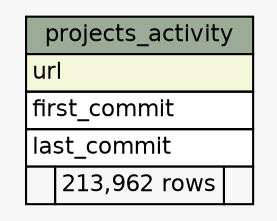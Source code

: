 // dot 2.20.2 on Linux 2.6.32-42-generic-pae
// SchemaSpy rev 590
digraph "projects_activity" {
  graph [
    rankdir="RL"
    bgcolor="#f7f7f7"
    nodesep="0.18"
    ranksep="0.46"
    fontname="Helvetica"
    fontsize="11"
  ];
  node [
    fontname="Helvetica"
    fontsize="11"
    shape="plaintext"
  ];
  edge [
    arrowsize="0.8"
  ];
  "projects_activity" [
    label=<
    <TABLE BORDER="0" CELLBORDER="1" CELLSPACING="0" BGCOLOR="#ffffff">
      <TR><TD COLSPAN="3" BGCOLOR="#9bab96" ALIGN="CENTER">projects_activity</TD></TR>
      <TR><TD PORT="url" COLSPAN="3" BGCOLOR="#f4f7da" ALIGN="LEFT">url</TD></TR>
      <TR><TD PORT="first_commit" COLSPAN="3" ALIGN="LEFT">first_commit</TD></TR>
      <TR><TD PORT="last_commit" COLSPAN="3" ALIGN="LEFT">last_commit</TD></TR>
      <TR><TD ALIGN="LEFT" BGCOLOR="#f7f7f7">  </TD><TD ALIGN="RIGHT" BGCOLOR="#f7f7f7">213,962 rows</TD><TD ALIGN="RIGHT" BGCOLOR="#f7f7f7">  </TD></TR>
    </TABLE>>
    URL="tables/projects_activity.html"
    tooltip="projects_activity"
  ];
}
